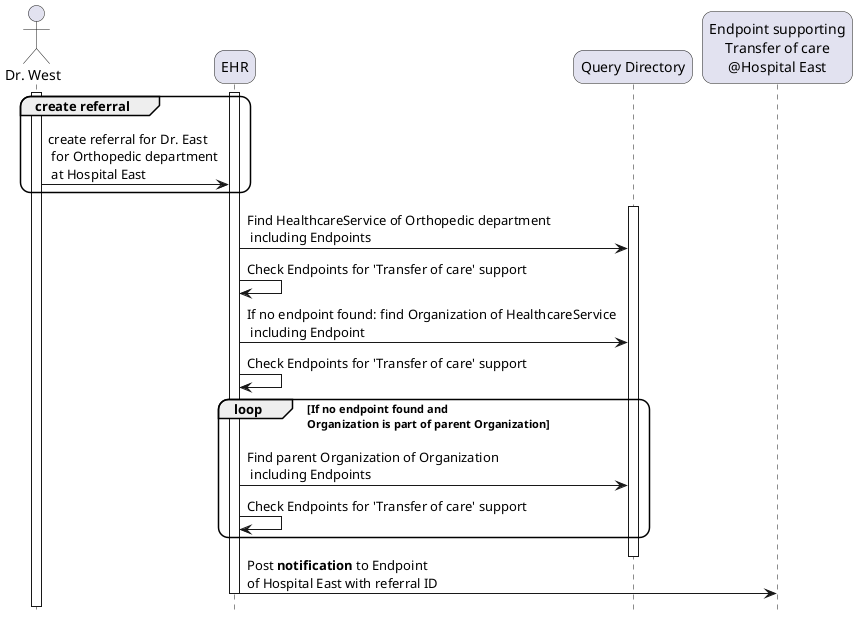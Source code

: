 @startuml care-services-use-case-2

skinparam roundcorner 20
skinparam defaultFontName Arial 
hide footbox

!pragma teoz true

actor  Doctor as "Dr. West"
participant  EHR as "EHR"
participant  CSD as "Query Directory"
participant  EHR2 as "Endpoint supporting\nTransfer of care\n@Hospital East"


activate Doctor
activate EHR
group create referral 
 Doctor -> EHR: create referral for Dr. East\n for Orthopedic department\n at Hospital East
end
activate CSD
EHR -> CSD: Find HealthcareService of Orthopedic department\n including Endpoints
EHR -> EHR: Check Endpoints for 'Transfer of care' support
EHR -> CSD: If no endpoint found: find Organization of HealthcareService\n including Endpoint
EHR -> EHR: Check Endpoints for 'Transfer of care' support
loop If no endpoint found and\nOrganization is part of parent Organization
    EHR -> CSD: Find parent Organization of Organization\n including Endpoints
    EHR -> EHR: Check Endpoints for 'Transfer of care' support
end
deactivate CSD
EHR -> EHR2: Post **notification** to Endpoint\nof Hospital East with referral ID

deactivate Doctor
deactivate EHR
@enduml
